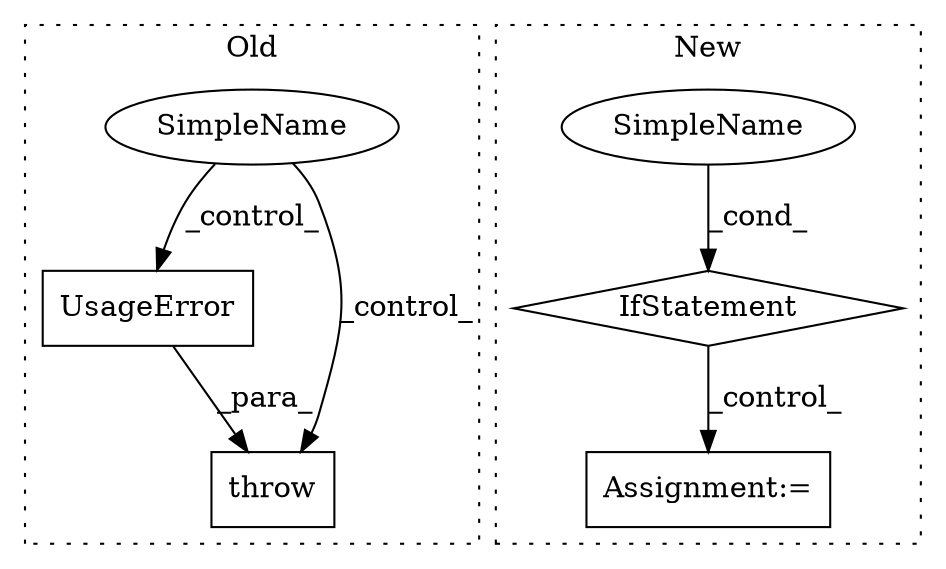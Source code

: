 digraph G {
subgraph cluster0 {
1 [label="UsageError" a="32" s="2657,2741" l="11,1" shape="box"];
3 [label="throw" a="53" s="2651" l="6" shape="box"];
6 [label="SimpleName" a="42" s="" l="" shape="ellipse"];
label = "Old";
style="dotted";
}
subgraph cluster1 {
2 [label="IfStatement" a="25" s="2513,2523" l="4,2" shape="diamond"];
4 [label="SimpleName" a="42" s="2517" l="6" shape="ellipse"];
5 [label="Assignment:=" a="7" s="2586" l="1" shape="box"];
label = "New";
style="dotted";
}
1 -> 3 [label="_para_"];
2 -> 5 [label="_control_"];
4 -> 2 [label="_cond_"];
6 -> 1 [label="_control_"];
6 -> 3 [label="_control_"];
}